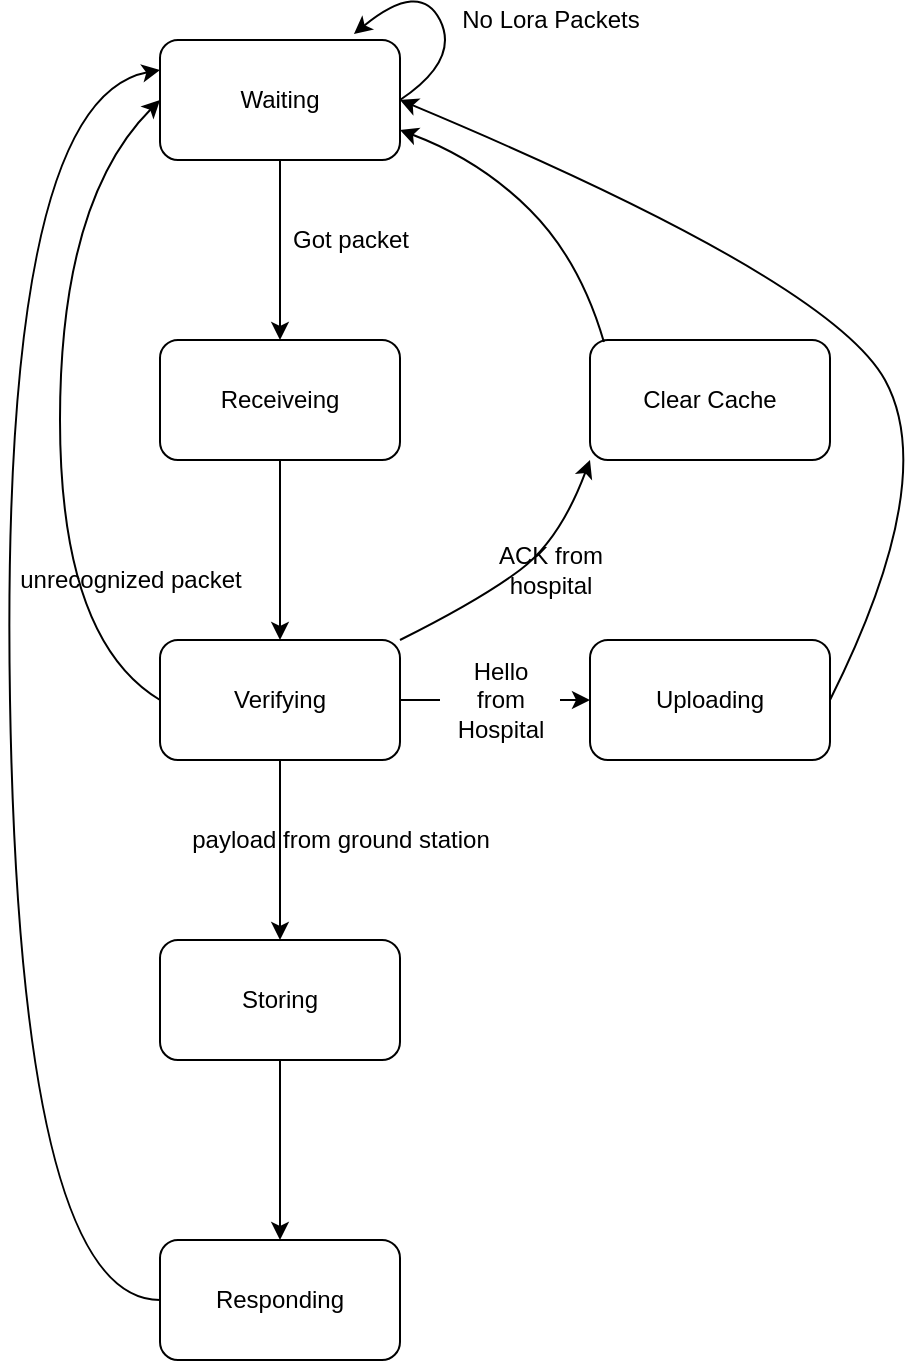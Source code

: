 <mxfile>
    <diagram id="etcbAtUVA0AJWyfpz56r" name="Page-1">
        <mxGraphModel dx="568" dy="1125" grid="1" gridSize="10" guides="1" tooltips="1" connect="1" arrows="1" fold="1" page="1" pageScale="1" pageWidth="850" pageHeight="1100" math="0" shadow="0">
            <root>
                <mxCell id="0"/>
                <mxCell id="1" parent="0"/>
                <mxCell id="2" value="Waiting" style="rounded=1;whiteSpace=wrap;html=1;" vertex="1" parent="1">
                    <mxGeometry x="90" y="70" width="120" height="60" as="geometry"/>
                </mxCell>
                <mxCell id="12" value="" style="edgeStyle=none;html=1;" edge="1" parent="1" source="3" target="4">
                    <mxGeometry relative="1" as="geometry"/>
                </mxCell>
                <mxCell id="3" value="Receiveing" style="rounded=1;whiteSpace=wrap;html=1;" vertex="1" parent="1">
                    <mxGeometry x="90" y="220" width="120" height="60" as="geometry"/>
                </mxCell>
                <mxCell id="17" value="" style="edgeStyle=none;html=1;" edge="1" parent="1" source="4" target="6">
                    <mxGeometry relative="1" as="geometry"/>
                </mxCell>
                <mxCell id="19" value="" style="edgeStyle=none;html=1;startArrow=none;" edge="1" parent="1" source="20" target="5">
                    <mxGeometry relative="1" as="geometry"/>
                </mxCell>
                <mxCell id="4" value="Verifying" style="rounded=1;whiteSpace=wrap;html=1;" vertex="1" parent="1">
                    <mxGeometry x="90" y="370" width="120" height="60" as="geometry"/>
                </mxCell>
                <mxCell id="5" value="Uploading" style="rounded=1;whiteSpace=wrap;html=1;" vertex="1" parent="1">
                    <mxGeometry x="305" y="370" width="120" height="60" as="geometry"/>
                </mxCell>
                <mxCell id="27" value="" style="edgeStyle=none;html=1;" edge="1" parent="1" source="6" target="7">
                    <mxGeometry relative="1" as="geometry"/>
                </mxCell>
                <mxCell id="6" value="Storing" style="rounded=1;whiteSpace=wrap;html=1;" vertex="1" parent="1">
                    <mxGeometry x="90" y="520" width="120" height="60" as="geometry"/>
                </mxCell>
                <mxCell id="7" value="Responding" style="rounded=1;whiteSpace=wrap;html=1;" vertex="1" parent="1">
                    <mxGeometry x="90" y="670" width="120" height="60" as="geometry"/>
                </mxCell>
                <mxCell id="8" value="" style="curved=1;endArrow=classic;html=1;entryX=0.808;entryY=-0.05;entryDx=0;entryDy=0;entryPerimeter=0;" edge="1" parent="1" target="2">
                    <mxGeometry width="50" height="50" relative="1" as="geometry">
                        <mxPoint x="210" y="100" as="sourcePoint"/>
                        <mxPoint x="260" y="50" as="targetPoint"/>
                        <Array as="points">
                            <mxPoint x="240" y="80"/>
                            <mxPoint x="220" y="40"/>
                        </Array>
                    </mxGeometry>
                </mxCell>
                <mxCell id="9" value="No Lora Packets" style="text;html=1;align=center;verticalAlign=middle;resizable=0;points=[];autosize=1;strokeColor=none;fillColor=none;" vertex="1" parent="1">
                    <mxGeometry x="235" y="50" width="100" height="20" as="geometry"/>
                </mxCell>
                <mxCell id="10" value="" style="endArrow=classic;html=1;exitX=0.5;exitY=1;exitDx=0;exitDy=0;entryX=0.5;entryY=0;entryDx=0;entryDy=0;" edge="1" parent="1" source="2" target="3">
                    <mxGeometry width="50" height="50" relative="1" as="geometry">
                        <mxPoint x="220" y="480" as="sourcePoint"/>
                        <mxPoint x="270" y="430" as="targetPoint"/>
                    </mxGeometry>
                </mxCell>
                <mxCell id="11" value="Got packet" style="text;html=1;align=center;verticalAlign=middle;resizable=0;points=[];autosize=1;strokeColor=none;fillColor=none;" vertex="1" parent="1">
                    <mxGeometry x="150" y="160" width="70" height="20" as="geometry"/>
                </mxCell>
                <mxCell id="14" value="" style="curved=1;endArrow=classic;html=1;entryX=0;entryY=0.5;entryDx=0;entryDy=0;" edge="1" parent="1" target="2">
                    <mxGeometry width="50" height="50" relative="1" as="geometry">
                        <mxPoint x="90" y="400" as="sourcePoint"/>
                        <mxPoint x="140" y="350" as="targetPoint"/>
                        <Array as="points">
                            <mxPoint x="40" y="370"/>
                            <mxPoint x="40" y="150"/>
                        </Array>
                    </mxGeometry>
                </mxCell>
                <mxCell id="16" value="unrecognized packet" style="text;html=1;align=center;verticalAlign=middle;resizable=0;points=[];autosize=1;strokeColor=none;fillColor=none;" vertex="1" parent="1">
                    <mxGeometry x="10" y="330" width="130" height="20" as="geometry"/>
                </mxCell>
                <mxCell id="18" value="payload from ground station" style="text;html=1;align=center;verticalAlign=middle;resizable=0;points=[];autosize=1;strokeColor=none;fillColor=none;" vertex="1" parent="1">
                    <mxGeometry x="100" y="460" width="160" height="20" as="geometry"/>
                </mxCell>
                <mxCell id="20" value="Hello&lt;br&gt;from&lt;br&gt;Hospital" style="text;html=1;align=center;verticalAlign=middle;resizable=0;points=[];autosize=1;strokeColor=none;fillColor=none;" vertex="1" parent="1">
                    <mxGeometry x="230" y="375" width="60" height="50" as="geometry"/>
                </mxCell>
                <mxCell id="21" value="" style="edgeStyle=none;html=1;endArrow=none;" edge="1" parent="1" source="4" target="20">
                    <mxGeometry relative="1" as="geometry">
                        <mxPoint x="210" y="400" as="sourcePoint"/>
                        <mxPoint x="305" y="400" as="targetPoint"/>
                    </mxGeometry>
                </mxCell>
                <mxCell id="22" value="" style="curved=1;endArrow=classic;html=1;entryX=0;entryY=1;entryDx=0;entryDy=0;" edge="1" parent="1" target="24">
                    <mxGeometry width="50" height="50" relative="1" as="geometry">
                        <mxPoint x="210" y="370" as="sourcePoint"/>
                        <mxPoint x="300" y="240" as="targetPoint"/>
                        <Array as="points">
                            <mxPoint x="250" y="350"/>
                            <mxPoint x="290" y="320"/>
                        </Array>
                    </mxGeometry>
                </mxCell>
                <mxCell id="23" value="ACK from&lt;br&gt;hospital" style="text;html=1;align=center;verticalAlign=middle;resizable=0;points=[];autosize=1;strokeColor=none;fillColor=none;" vertex="1" parent="1">
                    <mxGeometry x="250" y="320" width="70" height="30" as="geometry"/>
                </mxCell>
                <mxCell id="24" value="Clear Cache" style="rounded=1;whiteSpace=wrap;html=1;" vertex="1" parent="1">
                    <mxGeometry x="305" y="220" width="120" height="60" as="geometry"/>
                </mxCell>
                <mxCell id="25" value="" style="curved=1;endArrow=classic;html=1;entryX=1;entryY=0.75;entryDx=0;entryDy=0;exitX=0.058;exitY=0.017;exitDx=0;exitDy=0;exitPerimeter=0;" edge="1" parent="1" source="24" target="2">
                    <mxGeometry width="50" height="50" relative="1" as="geometry">
                        <mxPoint x="305" y="220" as="sourcePoint"/>
                        <mxPoint x="355" y="170" as="targetPoint"/>
                        <Array as="points">
                            <mxPoint x="300" y="180"/>
                            <mxPoint x="250" y="130"/>
                        </Array>
                    </mxGeometry>
                </mxCell>
                <mxCell id="26" value="" style="curved=1;endArrow=classic;html=1;entryX=1;entryY=0.5;entryDx=0;entryDy=0;" edge="1" parent="1" target="2">
                    <mxGeometry width="50" height="50" relative="1" as="geometry">
                        <mxPoint x="425" y="400" as="sourcePoint"/>
                        <mxPoint x="475" y="350" as="targetPoint"/>
                        <Array as="points">
                            <mxPoint x="480" y="290"/>
                            <mxPoint x="425" y="190"/>
                        </Array>
                    </mxGeometry>
                </mxCell>
                <mxCell id="28" value="" style="curved=1;endArrow=classic;html=1;entryX=0;entryY=0.25;entryDx=0;entryDy=0;" edge="1" parent="1" target="2">
                    <mxGeometry width="50" height="50" relative="1" as="geometry">
                        <mxPoint x="90" y="700" as="sourcePoint"/>
                        <mxPoint x="40" y="90" as="targetPoint"/>
                        <Array as="points">
                            <mxPoint x="20" y="700"/>
                            <mxPoint x="10" y="100"/>
                        </Array>
                    </mxGeometry>
                </mxCell>
            </root>
        </mxGraphModel>
    </diagram>
</mxfile>